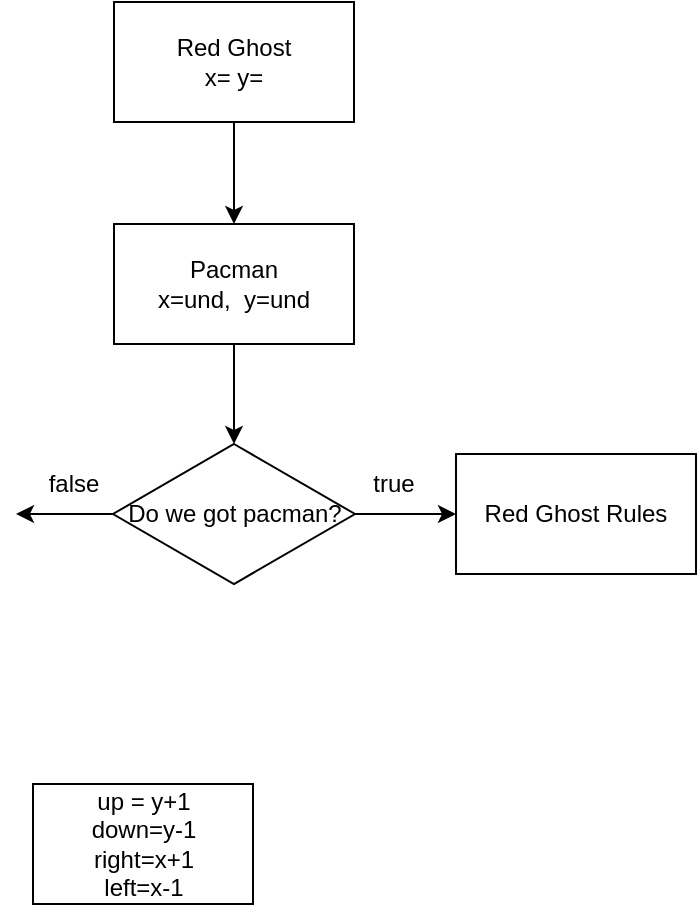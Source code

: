 <mxfile version="13.1.3" type="device" pages="4"><diagram id="xUiknWhPk7WAqKhcHyGb" name="Page-1"><mxGraphModel dx="793" dy="542" grid="1" gridSize="10" guides="1" tooltips="1" connect="1" arrows="1" fold="1" page="1" pageScale="1" pageWidth="827" pageHeight="1169" math="0" shadow="0"><root><mxCell id="0"/><mxCell id="1" parent="0"/><mxCell id="ZM7uPfQDfsDSM0yPWWrQ-31" style="edgeStyle=orthogonalEdgeStyle;rounded=0;orthogonalLoop=1;jettySize=auto;html=1;entryX=0.5;entryY=0;entryDx=0;entryDy=0;" parent="1" source="ZM7uPfQDfsDSM0yPWWrQ-1" target="ZM7uPfQDfsDSM0yPWWrQ-2" edge="1"><mxGeometry relative="1" as="geometry"/></mxCell><mxCell id="ZM7uPfQDfsDSM0yPWWrQ-1" value="Red Ghost&lt;br&gt;x= y=" style="rounded=0;whiteSpace=wrap;html=1;" parent="1" vertex="1"><mxGeometry x="479" y="109" width="120" height="60" as="geometry"/></mxCell><mxCell id="ZM7uPfQDfsDSM0yPWWrQ-32" style="edgeStyle=orthogonalEdgeStyle;rounded=0;orthogonalLoop=1;jettySize=auto;html=1;entryX=0.5;entryY=0;entryDx=0;entryDy=0;" parent="1" source="ZM7uPfQDfsDSM0yPWWrQ-2" target="ZM7uPfQDfsDSM0yPWWrQ-23" edge="1"><mxGeometry relative="1" as="geometry"/></mxCell><mxCell id="ZM7uPfQDfsDSM0yPWWrQ-2" value="Pacman &lt;br&gt;x=und,&amp;nbsp; y=und" style="rounded=0;whiteSpace=wrap;html=1;" parent="1" vertex="1"><mxGeometry x="479" y="220" width="120" height="60" as="geometry"/></mxCell><mxCell id="ZM7uPfQDfsDSM0yPWWrQ-22" value="up = y+1&lt;br&gt;down=y-1&lt;br&gt;right=x+1&lt;br&gt;left=x-1" style="rounded=0;whiteSpace=wrap;html=1;" parent="1" vertex="1"><mxGeometry x="438.5" y="500" width="110" height="60" as="geometry"/></mxCell><mxCell id="ZM7uPfQDfsDSM0yPWWrQ-25" style="edgeStyle=orthogonalEdgeStyle;rounded=0;orthogonalLoop=1;jettySize=auto;html=1;entryX=0;entryY=0.5;entryDx=0;entryDy=0;" parent="1" source="ZM7uPfQDfsDSM0yPWWrQ-23" edge="1"><mxGeometry relative="1" as="geometry"><mxPoint x="650" y="365" as="targetPoint"/></mxGeometry></mxCell><mxCell id="ZM7uPfQDfsDSM0yPWWrQ-30" style="edgeStyle=orthogonalEdgeStyle;rounded=0;orthogonalLoop=1;jettySize=auto;html=1;" parent="1" source="ZM7uPfQDfsDSM0yPWWrQ-23" edge="1"><mxGeometry relative="1" as="geometry"><mxPoint x="430" y="365" as="targetPoint"/><Array as="points"><mxPoint x="440" y="365"/><mxPoint x="440" y="365"/></Array></mxGeometry></mxCell><mxCell id="ZM7uPfQDfsDSM0yPWWrQ-23" value="Do we got pacman?" style="rhombus;whiteSpace=wrap;html=1;" parent="1" vertex="1"><mxGeometry x="478.5" y="330" width="121" height="70" as="geometry"/></mxCell><mxCell id="ZM7uPfQDfsDSM0yPWWrQ-24" value="Red Ghost Rules" style="rounded=0;whiteSpace=wrap;html=1;" parent="1" vertex="1"><mxGeometry x="650" y="335" width="120" height="60" as="geometry"/></mxCell><mxCell id="ZM7uPfQDfsDSM0yPWWrQ-26" value="true" style="text;html=1;strokeColor=none;fillColor=none;align=center;verticalAlign=middle;whiteSpace=wrap;rounded=0;" parent="1" vertex="1"><mxGeometry x="599" y="340" width="40" height="20" as="geometry"/></mxCell><mxCell id="ZM7uPfQDfsDSM0yPWWrQ-33" value="false" style="text;html=1;strokeColor=none;fillColor=none;align=center;verticalAlign=middle;whiteSpace=wrap;rounded=0;" parent="1" vertex="1"><mxGeometry x="438.5" y="340" width="40" height="20" as="geometry"/></mxCell></root></mxGraphModel></diagram><diagram id="23d9IxSWUcthHC6DYkQJ" name="Page-2"><mxGraphModel dx="793" dy="542" grid="1" gridSize="10" guides="1" tooltips="1" connect="1" arrows="1" fold="1" page="1" pageScale="1" pageWidth="827" pageHeight="1169" math="0" shadow="0"><root><mxCell id="140-1sOrgTjM2TYalYG4-0"/><mxCell id="140-1sOrgTjM2TYalYG4-1" parent="140-1sOrgTjM2TYalYG4-0"/><mxCell id="140-1sOrgTjM2TYalYG4-14" style="edgeStyle=orthogonalEdgeStyle;rounded=0;orthogonalLoop=1;jettySize=auto;html=1;entryX=0;entryY=0.5;entryDx=0;entryDy=0;" parent="140-1sOrgTjM2TYalYG4-1" source="140-1sOrgTjM2TYalYG4-2" target="140-1sOrgTjM2TYalYG4-13" edge="1"><mxGeometry relative="1" as="geometry"/></mxCell><mxCell id="140-1sOrgTjM2TYalYG4-2" value="Input&amp;nbsp;&lt;span style=&quot;background-color: rgb(5 , 5 , 5)&quot;&gt;&lt;font color=&quot;#fcfcfc&quot;&gt;&lt;span style=&quot;font-family: sans-serif ; font-size: 12.32px ; text-align: left&quot;&gt;&amp;nbsp;&lt;/span&gt;&lt;span style=&quot;font-family: sans-serif ; text-align: left ; font-size: 15.4px ; line-height: 1em&quot;&gt;≠&lt;/span&gt;&lt;/font&gt;&lt;/span&gt;&lt;br&gt;&amp;nbsp;W D H M S" style="shape=hexagon;perimeter=hexagonPerimeter2;whiteSpace=wrap;html=1;" parent="140-1sOrgTjM2TYalYG4-1" vertex="1"><mxGeometry x="330" y="200" width="120" height="80" as="geometry"/></mxCell><mxCell id="140-1sOrgTjM2TYalYG4-4" style="edgeStyle=orthogonalEdgeStyle;rounded=0;orthogonalLoop=1;jettySize=auto;html=1;entryX=0.5;entryY=0;entryDx=0;entryDy=0;" parent="140-1sOrgTjM2TYalYG4-1" source="140-1sOrgTjM2TYalYG4-3" target="140-1sOrgTjM2TYalYG4-2" edge="1"><mxGeometry relative="1" as="geometry"/></mxCell><mxCell id="140-1sOrgTjM2TYalYG4-3" value="Input = INT" style="shape=parallelogram;perimeter=parallelogramPerimeter;whiteSpace=wrap;html=1;" parent="140-1sOrgTjM2TYalYG4-1" vertex="1"><mxGeometry x="330" y="70" width="120" height="60" as="geometry"/></mxCell><mxCell id="140-1sOrgTjM2TYalYG4-13" value="&lt;span&gt;&amp;nbsp;W D H M S&lt;/span&gt;" style="rounded=0;whiteSpace=wrap;html=1;" parent="140-1sOrgTjM2TYalYG4-1" vertex="1"><mxGeometry x="510" y="210" width="120" height="60" as="geometry"/></mxCell><mxCell id="140-1sOrgTjM2TYalYG4-20" value="True" style="text;html=1;strokeColor=none;fillColor=none;align=center;verticalAlign=middle;whiteSpace=wrap;rounded=0;" parent="140-1sOrgTjM2TYalYG4-1" vertex="1"><mxGeometry x="460" y="220" width="40" height="20" as="geometry"/></mxCell></root></mxGraphModel></diagram><diagram id="ugZMzx_jCHLMxBNNfVHh" name="Page-3"><mxGraphModel dx="1620" dy="542" grid="1" gridSize="10" guides="1" tooltips="1" connect="1" arrows="1" fold="1" page="1" pageScale="1" pageWidth="827" pageHeight="1169" math="0" shadow="0"><root><mxCell id="BA8NF-O0XNxARotzj802-0"/><mxCell id="BA8NF-O0XNxARotzj802-1" parent="BA8NF-O0XNxARotzj802-0"/><mxCell id="MLii8AaIs1RAfi2kppfH-10" style="edgeStyle=orthogonalEdgeStyle;rounded=0;orthogonalLoop=1;jettySize=auto;html=1;" parent="BA8NF-O0XNxARotzj802-1" source="MLii8AaIs1RAfi2kppfH-0" target="MLii8AaIs1RAfi2kppfH-1" edge="1"><mxGeometry relative="1" as="geometry"/></mxCell><mxCell id="MLii8AaIs1RAfi2kppfH-0" value="user input" style="shape=parallelogram;perimeter=parallelogramPerimeter;whiteSpace=wrap;html=1;" parent="BA8NF-O0XNxARotzj802-1" vertex="1"><mxGeometry x="690" y="230" width="120" height="60" as="geometry"/></mxCell><mxCell id="MLii8AaIs1RAfi2kppfH-7" style="edgeStyle=orthogonalEdgeStyle;rounded=0;orthogonalLoop=1;jettySize=auto;html=1;" parent="BA8NF-O0XNxARotzj802-1" source="MLii8AaIs1RAfi2kppfH-1" target="MLii8AaIs1RAfi2kppfH-5" edge="1"><mxGeometry relative="1" as="geometry"/></mxCell><mxCell id="MLii8AaIs1RAfi2kppfH-11" style="edgeStyle=orthogonalEdgeStyle;rounded=0;orthogonalLoop=1;jettySize=auto;html=1;" parent="BA8NF-O0XNxARotzj802-1" source="MLii8AaIs1RAfi2kppfH-1" target="MLii8AaIs1RAfi2kppfH-2" edge="1"><mxGeometry relative="1" as="geometry"/></mxCell><mxCell id="MLii8AaIs1RAfi2kppfH-1" value="&amp;lt; 100" style="rhombus;whiteSpace=wrap;html=1;" parent="BA8NF-O0XNxARotzj802-1" vertex="1"><mxGeometry x="546" y="220" width="96" height="80" as="geometry"/></mxCell><mxCell id="MLii8AaIs1RAfi2kppfH-19" style="edgeStyle=orthogonalEdgeStyle;rounded=0;orthogonalLoop=1;jettySize=auto;html=1;entryX=0.5;entryY=1;entryDx=0;entryDy=0;" parent="BA8NF-O0XNxARotzj802-1" source="MLii8AaIs1RAfi2kppfH-2" target="MLii8AaIs1RAfi2kppfH-18" edge="1"><mxGeometry relative="1" as="geometry"/></mxCell><mxCell id="MLii8AaIs1RAfi2kppfH-20" style="edgeStyle=orthogonalEdgeStyle;rounded=0;orthogonalLoop=1;jettySize=auto;html=1;entryX=1;entryY=0.5;entryDx=0;entryDy=0;" parent="BA8NF-O0XNxARotzj802-1" source="MLii8AaIs1RAfi2kppfH-2" target="MLii8AaIs1RAfi2kppfH-3" edge="1"><mxGeometry relative="1" as="geometry"/></mxCell><mxCell id="MLii8AaIs1RAfi2kppfH-2" value="&amp;lt; 50" style="rhombus;whiteSpace=wrap;html=1;" parent="BA8NF-O0XNxARotzj802-1" vertex="1"><mxGeometry x="394" y="220" width="96" height="80" as="geometry"/></mxCell><mxCell id="MLii8AaIs1RAfi2kppfH-23" style="edgeStyle=orthogonalEdgeStyle;rounded=0;orthogonalLoop=1;jettySize=auto;html=1;entryX=1;entryY=0.5;entryDx=0;entryDy=0;" parent="BA8NF-O0XNxARotzj802-1" source="MLii8AaIs1RAfi2kppfH-3" target="MLii8AaIs1RAfi2kppfH-4" edge="1"><mxGeometry relative="1" as="geometry"/></mxCell><mxCell id="MLii8AaIs1RAfi2kppfH-31" style="edgeStyle=orthogonalEdgeStyle;rounded=0;orthogonalLoop=1;jettySize=auto;html=1;entryX=0.5;entryY=0;entryDx=0;entryDy=0;" parent="BA8NF-O0XNxARotzj802-1" source="MLii8AaIs1RAfi2kppfH-3" target="MLii8AaIs1RAfi2kppfH-22" edge="1"><mxGeometry relative="1" as="geometry"/></mxCell><mxCell id="MLii8AaIs1RAfi2kppfH-3" value="&amp;lt; 20" style="rhombus;whiteSpace=wrap;html=1;" parent="BA8NF-O0XNxARotzj802-1" vertex="1"><mxGeometry x="232" y="220" width="96" height="80" as="geometry"/></mxCell><mxCell id="MLii8AaIs1RAfi2kppfH-34" style="edgeStyle=orthogonalEdgeStyle;rounded=0;orthogonalLoop=1;jettySize=auto;html=1;entryX=0.5;entryY=1;entryDx=0;entryDy=0;" parent="BA8NF-O0XNxARotzj802-1" source="MLii8AaIs1RAfi2kppfH-4" target="MLii8AaIs1RAfi2kppfH-33" edge="1"><mxGeometry relative="1" as="geometry"/></mxCell><mxCell id="MLii8AaIs1RAfi2kppfH-36" style="edgeStyle=orthogonalEdgeStyle;rounded=0;orthogonalLoop=1;jettySize=auto;html=1;entryX=1;entryY=0.5;entryDx=0;entryDy=0;" parent="BA8NF-O0XNxARotzj802-1" source="MLii8AaIs1RAfi2kppfH-4" target="MLii8AaIs1RAfi2kppfH-35" edge="1"><mxGeometry relative="1" as="geometry"/></mxCell><mxCell id="MLii8AaIs1RAfi2kppfH-4" value="&amp;lt; 10" style="rhombus;whiteSpace=wrap;html=1;" parent="BA8NF-O0XNxARotzj802-1" vertex="1"><mxGeometry x="60" y="220" width="96" height="80" as="geometry"/></mxCell><mxCell id="MLii8AaIs1RAfi2kppfH-9" style="edgeStyle=orthogonalEdgeStyle;rounded=0;orthogonalLoop=1;jettySize=auto;html=1;entryX=0.5;entryY=0;entryDx=0;entryDy=0;" parent="BA8NF-O0XNxARotzj802-1" source="MLii8AaIs1RAfi2kppfH-5" target="MLii8AaIs1RAfi2kppfH-6" edge="1"><mxGeometry relative="1" as="geometry"/></mxCell><mxCell id="MLii8AaIs1RAfi2kppfH-16" style="edgeStyle=orthogonalEdgeStyle;rounded=0;orthogonalLoop=1;jettySize=auto;html=1;entryX=0.5;entryY=1;entryDx=0;entryDy=0;exitX=0.165;exitY=0.504;exitDx=0;exitDy=0;exitPerimeter=0;" parent="BA8NF-O0XNxARotzj802-1" source="MLii8AaIs1RAfi2kppfH-5" target="MLii8AaIs1RAfi2kppfH-2" edge="1"><mxGeometry relative="1" as="geometry"/></mxCell><mxCell id="MLii8AaIs1RAfi2kppfH-5" value="&amp;lt; 100" style="shape=step;perimeter=stepPerimeter;whiteSpace=wrap;html=1;fixedSize=1;" parent="BA8NF-O0XNxARotzj802-1" vertex="1"><mxGeometry x="534" y="350" width="120" height="80" as="geometry"/></mxCell><mxCell id="MLii8AaIs1RAfi2kppfH-17" style="edgeStyle=orthogonalEdgeStyle;rounded=0;orthogonalLoop=1;jettySize=auto;html=1;entryX=1;entryY=0.5;entryDx=0;entryDy=0;" parent="BA8NF-O0XNxARotzj802-1" source="MLii8AaIs1RAfi2kppfH-6" target="MLii8AaIs1RAfi2kppfH-5" edge="1"><mxGeometry relative="1" as="geometry"><Array as="points"><mxPoint x="674" y="495"/><mxPoint x="674" y="390"/></Array></mxGeometry></mxCell><mxCell id="MLii8AaIs1RAfi2kppfH-6" value="add 1 note" style="rounded=0;whiteSpace=wrap;html=1;" parent="BA8NF-O0XNxARotzj802-1" vertex="1"><mxGeometry x="544" y="470" width="100" height="50" as="geometry"/></mxCell><mxCell id="MLii8AaIs1RAfi2kppfH-12" value="false" style="text;html=1;strokeColor=none;fillColor=none;align=center;verticalAlign=middle;whiteSpace=wrap;rounded=0;" parent="BA8NF-O0XNxARotzj802-1" vertex="1"><mxGeometry x="504" y="230" width="40" height="20" as="geometry"/></mxCell><mxCell id="MLii8AaIs1RAfi2kppfH-13" value="true" style="text;html=1;strokeColor=none;fillColor=none;align=center;verticalAlign=middle;whiteSpace=wrap;rounded=0;" parent="BA8NF-O0XNxARotzj802-1" vertex="1"><mxGeometry x="602" y="310" width="40" height="20" as="geometry"/></mxCell><mxCell id="MLii8AaIs1RAfi2kppfH-14" value="true" style="text;html=1;align=center;verticalAlign=middle;resizable=0;points=[];autosize=1;" parent="BA8NF-O0XNxARotzj802-1" vertex="1"><mxGeometry x="602" y="440" width="40" height="20" as="geometry"/></mxCell><mxCell id="MLii8AaIs1RAfi2kppfH-15" value="false" style="text;html=1;align=center;verticalAlign=middle;resizable=0;points=[];autosize=1;" parent="BA8NF-O0XNxARotzj802-1" vertex="1"><mxGeometry x="490" y="360" width="40" height="20" as="geometry"/></mxCell><mxCell id="MLii8AaIs1RAfi2kppfH-21" style="edgeStyle=orthogonalEdgeStyle;rounded=0;orthogonalLoop=1;jettySize=auto;html=1;entryX=0.5;entryY=0;entryDx=0;entryDy=0;" parent="BA8NF-O0XNxARotzj802-1" source="MLii8AaIs1RAfi2kppfH-18" target="MLii8AaIs1RAfi2kppfH-3" edge="1"><mxGeometry relative="1" as="geometry"/></mxCell><mxCell id="MLii8AaIs1RAfi2kppfH-25" style="edgeStyle=orthogonalEdgeStyle;rounded=0;orthogonalLoop=1;jettySize=auto;html=1;entryX=0.5;entryY=1;entryDx=0;entryDy=0;" parent="BA8NF-O0XNxARotzj802-1" source="MLii8AaIs1RAfi2kppfH-18" target="MLii8AaIs1RAfi2kppfH-24" edge="1"><mxGeometry relative="1" as="geometry"/></mxCell><mxCell id="MLii8AaIs1RAfi2kppfH-18" value="&amp;lt; 50" style="shape=step;perimeter=stepPerimeter;whiteSpace=wrap;html=1;fixedSize=1;" parent="BA8NF-O0XNxARotzj802-1" vertex="1"><mxGeometry x="382" y="90" width="120" height="80" as="geometry"/></mxCell><mxCell id="MLii8AaIs1RAfi2kppfH-32" style="edgeStyle=orthogonalEdgeStyle;rounded=0;orthogonalLoop=1;jettySize=auto;html=1;entryX=0.5;entryY=1;entryDx=0;entryDy=0;" parent="BA8NF-O0XNxARotzj802-1" source="MLii8AaIs1RAfi2kppfH-22" target="MLii8AaIs1RAfi2kppfH-4" edge="1"><mxGeometry relative="1" as="geometry"/></mxCell><mxCell id="MLii8AaIs1RAfi2kppfH-41" style="edgeStyle=orthogonalEdgeStyle;rounded=0;orthogonalLoop=1;jettySize=auto;html=1;entryX=0.5;entryY=0;entryDx=0;entryDy=0;" parent="BA8NF-O0XNxARotzj802-1" source="MLii8AaIs1RAfi2kppfH-22" target="MLii8AaIs1RAfi2kppfH-38" edge="1"><mxGeometry relative="1" as="geometry"/></mxCell><mxCell id="MLii8AaIs1RAfi2kppfH-22" value="&amp;lt; 20" style="shape=step;perimeter=stepPerimeter;whiteSpace=wrap;html=1;fixedSize=1;" parent="BA8NF-O0XNxARotzj802-1" vertex="1"><mxGeometry x="220" y="350" width="120" height="80" as="geometry"/></mxCell><mxCell id="MLii8AaIs1RAfi2kppfH-26" style="edgeStyle=orthogonalEdgeStyle;rounded=0;orthogonalLoop=1;jettySize=auto;html=1;entryX=1;entryY=0.5;entryDx=0;entryDy=0;" parent="BA8NF-O0XNxARotzj802-1" source="MLii8AaIs1RAfi2kppfH-24" target="MLii8AaIs1RAfi2kppfH-18" edge="1"><mxGeometry relative="1" as="geometry"><Array as="points"><mxPoint x="522" y="35"/><mxPoint x="522" y="130"/></Array></mxGeometry></mxCell><mxCell id="MLii8AaIs1RAfi2kppfH-24" value="add 1 note" style="rounded=0;whiteSpace=wrap;html=1;" parent="BA8NF-O0XNxARotzj802-1" vertex="1"><mxGeometry x="392" y="10" width="100" height="50" as="geometry"/></mxCell><mxCell id="MLii8AaIs1RAfi2kppfH-27" value="false" style="text;html=1;align=center;verticalAlign=middle;resizable=0;points=[];autosize=1;" parent="BA8NF-O0XNxARotzj802-1" vertex="1"><mxGeometry x="342" y="230" width="40" height="20" as="geometry"/></mxCell><mxCell id="MLii8AaIs1RAfi2kppfH-28" value="false" style="text;html=1;align=center;verticalAlign=middle;resizable=0;points=[];autosize=1;" parent="BA8NF-O0XNxARotzj802-1" vertex="1"><mxGeometry x="180" y="230" width="40" height="20" as="geometry"/></mxCell><mxCell id="MLii8AaIs1RAfi2kppfH-29" value="true" style="text;html=1;align=center;verticalAlign=middle;resizable=0;points=[];autosize=1;" parent="BA8NF-O0XNxARotzj802-1" vertex="1"><mxGeometry x="440" y="60" width="40" height="20" as="geometry"/></mxCell><mxCell id="MLii8AaIs1RAfi2kppfH-30" value="false" style="text;html=1;align=center;verticalAlign=middle;resizable=0;points=[];autosize=1;" parent="BA8NF-O0XNxARotzj802-1" vertex="1"><mxGeometry x="342" y="110" width="40" height="20" as="geometry"/></mxCell><mxCell id="MLii8AaIs1RAfi2kppfH-37" style="edgeStyle=orthogonalEdgeStyle;rounded=0;orthogonalLoop=1;jettySize=auto;html=1;entryX=0.5;entryY=0;entryDx=0;entryDy=0;" parent="BA8NF-O0XNxARotzj802-1" source="MLii8AaIs1RAfi2kppfH-33" target="MLii8AaIs1RAfi2kppfH-35" edge="1"><mxGeometry relative="1" as="geometry"/></mxCell><mxCell id="MLii8AaIs1RAfi2kppfH-40" style="edgeStyle=orthogonalEdgeStyle;rounded=0;orthogonalLoop=1;jettySize=auto;html=1;entryX=0.5;entryY=1;entryDx=0;entryDy=0;" parent="BA8NF-O0XNxARotzj802-1" source="MLii8AaIs1RAfi2kppfH-33" target="MLii8AaIs1RAfi2kppfH-39" edge="1"><mxGeometry relative="1" as="geometry"/></mxCell><mxCell id="MLii8AaIs1RAfi2kppfH-43" style="edgeStyle=orthogonalEdgeStyle;rounded=0;orthogonalLoop=1;jettySize=auto;html=1;entryX=1;entryY=0.5;entryDx=0;entryDy=0;" parent="BA8NF-O0XNxARotzj802-1" source="MLii8AaIs1RAfi2kppfH-33" target="MLii8AaIs1RAfi2kppfH-39" edge="1"><mxGeometry relative="1" as="geometry"><Array as="points"><mxPoint x="178" y="130"/><mxPoint x="178" y="35"/></Array></mxGeometry></mxCell><mxCell id="MLii8AaIs1RAfi2kppfH-33" value="&amp;lt; 10" style="shape=step;perimeter=stepPerimeter;whiteSpace=wrap;html=1;fixedSize=1;" parent="BA8NF-O0XNxARotzj802-1" vertex="1"><mxGeometry x="48" y="90" width="120" height="80" as="geometry"/></mxCell><mxCell id="MLii8AaIs1RAfi2kppfH-35" value="atm output" style="shape=parallelogram;perimeter=parallelogramPerimeter;whiteSpace=wrap;html=1;" parent="BA8NF-O0XNxARotzj802-1" vertex="1"><mxGeometry x="-110" y="230" width="120" height="60" as="geometry"/></mxCell><mxCell id="MLii8AaIs1RAfi2kppfH-42" style="edgeStyle=orthogonalEdgeStyle;rounded=0;orthogonalLoop=1;jettySize=auto;html=1;entryX=1;entryY=0.5;entryDx=0;entryDy=0;" parent="BA8NF-O0XNxARotzj802-1" source="MLii8AaIs1RAfi2kppfH-38" target="MLii8AaIs1RAfi2kppfH-22" edge="1"><mxGeometry relative="1" as="geometry"><Array as="points"><mxPoint x="360" y="495"/><mxPoint x="360" y="390"/></Array></mxGeometry></mxCell><mxCell id="MLii8AaIs1RAfi2kppfH-38" value="add 1 note" style="rounded=0;whiteSpace=wrap;html=1;" parent="BA8NF-O0XNxARotzj802-1" vertex="1"><mxGeometry x="230" y="470" width="100" height="50" as="geometry"/></mxCell><mxCell id="MLii8AaIs1RAfi2kppfH-39" value="add 1 note" style="rounded=0;whiteSpace=wrap;html=1;" parent="BA8NF-O0XNxARotzj802-1" vertex="1"><mxGeometry x="58" y="10" width="100" height="50" as="geometry"/></mxCell><mxCell id="MLii8AaIs1RAfi2kppfH-44" value="true" style="text;html=1;align=center;verticalAlign=middle;resizable=0;points=[];autosize=1;" parent="BA8NF-O0XNxARotzj802-1" vertex="1"><mxGeometry x="110" y="60" width="40" height="20" as="geometry"/></mxCell><mxCell id="MLii8AaIs1RAfi2kppfH-45" value="true" style="text;html=1;align=center;verticalAlign=middle;resizable=0;points=[];autosize=1;" parent="BA8NF-O0XNxARotzj802-1" vertex="1"><mxGeometry x="280" y="430" width="40" height="20" as="geometry"/></mxCell><mxCell id="MLii8AaIs1RAfi2kppfH-46" value="true" style="text;html=1;align=center;verticalAlign=middle;resizable=0;points=[];autosize=1;" parent="BA8NF-O0XNxARotzj802-1" vertex="1"><mxGeometry x="280" y="310" width="40" height="20" as="geometry"/></mxCell><mxCell id="MLii8AaIs1RAfi2kppfH-47" value="true" style="text;html=1;align=center;verticalAlign=middle;resizable=0;points=[];autosize=1;" parent="BA8NF-O0XNxARotzj802-1" vertex="1"><mxGeometry x="440" y="190" width="40" height="20" as="geometry"/></mxCell><mxCell id="MLii8AaIs1RAfi2kppfH-48" value="true" style="text;html=1;align=center;verticalAlign=middle;resizable=0;points=[];autosize=1;" parent="BA8NF-O0XNxARotzj802-1" vertex="1"><mxGeometry x="110" y="190" width="40" height="20" as="geometry"/></mxCell><mxCell id="MLii8AaIs1RAfi2kppfH-49" value="false" style="text;html=1;align=center;verticalAlign=middle;resizable=0;points=[];autosize=1;" parent="BA8NF-O0XNxARotzj802-1" vertex="1"><mxGeometry x="190" y="370" width="40" height="20" as="geometry"/></mxCell><mxCell id="MLii8AaIs1RAfi2kppfH-50" value="false" style="text;html=1;align=center;verticalAlign=middle;resizable=0;points=[];autosize=1;" parent="BA8NF-O0XNxARotzj802-1" vertex="1"><mxGeometry x="10" y="110" width="40" height="20" as="geometry"/></mxCell></root></mxGraphModel></diagram><diagram name="Page-4" id="A4Q7VcZiqvXoEB1tw4ut"><mxGraphModel dx="1960" dy="1943" grid="1" gridSize="10" guides="1" tooltips="1" connect="1" arrows="1" fold="1" page="1" pageScale="1" pageWidth="827" pageHeight="1169" math="0" shadow="0"><root><mxCell id="WHzMnQ_Ypov_a2lmq-dl-0"/><mxCell id="WHzMnQ_Ypov_a2lmq-dl-1" parent="WHzMnQ_Ypov_a2lmq-dl-0"/><mxCell id="WHzMnQ_Ypov_a2lmq-dl-2" style="edgeStyle=orthogonalEdgeStyle;rounded=0;orthogonalLoop=1;jettySize=auto;html=1;" edge="1" parent="WHzMnQ_Ypov_a2lmq-dl-1" source="WHzMnQ_Ypov_a2lmq-dl-3" target="WHzMnQ_Ypov_a2lmq-dl-6"><mxGeometry relative="1" as="geometry"/></mxCell><mxCell id="WHzMnQ_Ypov_a2lmq-dl-3" value="user input" style="shape=parallelogram;perimeter=parallelogramPerimeter;whiteSpace=wrap;html=1;" vertex="1" parent="WHzMnQ_Ypov_a2lmq-dl-1"><mxGeometry x="690" y="230" width="120" height="60" as="geometry"/></mxCell><mxCell id="WHzMnQ_Ypov_a2lmq-dl-5" style="edgeStyle=orthogonalEdgeStyle;rounded=0;orthogonalLoop=1;jettySize=auto;html=1;" edge="1" parent="WHzMnQ_Ypov_a2lmq-dl-1" source="WHzMnQ_Ypov_a2lmq-dl-6" target="WHzMnQ_Ypov_a2lmq-dl-9"><mxGeometry relative="1" as="geometry"/></mxCell><mxCell id="WHzMnQ_Ypov_a2lmq-dl-53" style="edgeStyle=orthogonalEdgeStyle;rounded=0;orthogonalLoop=1;jettySize=auto;html=1;entryX=0.5;entryY=0;entryDx=0;entryDy=0;" edge="1" parent="WHzMnQ_Ypov_a2lmq-dl-1" source="WHzMnQ_Ypov_a2lmq-dl-6" target="WHzMnQ_Ypov_a2lmq-dl-61"><mxGeometry relative="1" as="geometry"/></mxCell><mxCell id="WHzMnQ_Ypov_a2lmq-dl-6" value="&amp;gt; 100" style="rhombus;whiteSpace=wrap;html=1;" vertex="1" parent="WHzMnQ_Ypov_a2lmq-dl-1"><mxGeometry x="546" y="220" width="96" height="80" as="geometry"/></mxCell><mxCell id="WHzMnQ_Ypov_a2lmq-dl-7" style="edgeStyle=orthogonalEdgeStyle;rounded=0;orthogonalLoop=1;jettySize=auto;html=1;entryX=0.5;entryY=1;entryDx=0;entryDy=0;" edge="1" parent="WHzMnQ_Ypov_a2lmq-dl-1" source="WHzMnQ_Ypov_a2lmq-dl-9" target="WHzMnQ_Ypov_a2lmq-dl-27"><mxGeometry relative="1" as="geometry"/></mxCell><mxCell id="WHzMnQ_Ypov_a2lmq-dl-8" style="edgeStyle=orthogonalEdgeStyle;rounded=0;orthogonalLoop=1;jettySize=auto;html=1;entryX=1;entryY=0.5;entryDx=0;entryDy=0;" edge="1" parent="WHzMnQ_Ypov_a2lmq-dl-1" source="WHzMnQ_Ypov_a2lmq-dl-9" target="WHzMnQ_Ypov_a2lmq-dl-12"><mxGeometry relative="1" as="geometry"/></mxCell><mxCell id="WHzMnQ_Ypov_a2lmq-dl-9" value="&amp;gt; 50" style="rhombus;whiteSpace=wrap;html=1;" vertex="1" parent="WHzMnQ_Ypov_a2lmq-dl-1"><mxGeometry x="394" y="220" width="96" height="80" as="geometry"/></mxCell><mxCell id="WHzMnQ_Ypov_a2lmq-dl-10" style="edgeStyle=orthogonalEdgeStyle;rounded=0;orthogonalLoop=1;jettySize=auto;html=1;entryX=1;entryY=0.5;entryDx=0;entryDy=0;" edge="1" parent="WHzMnQ_Ypov_a2lmq-dl-1" source="WHzMnQ_Ypov_a2lmq-dl-12" target="WHzMnQ_Ypov_a2lmq-dl-15"><mxGeometry relative="1" as="geometry"/></mxCell><mxCell id="WHzMnQ_Ypov_a2lmq-dl-11" style="edgeStyle=orthogonalEdgeStyle;rounded=0;orthogonalLoop=1;jettySize=auto;html=1;entryX=0.5;entryY=0;entryDx=0;entryDy=0;" edge="1" parent="WHzMnQ_Ypov_a2lmq-dl-1" source="WHzMnQ_Ypov_a2lmq-dl-12" target="WHzMnQ_Ypov_a2lmq-dl-30"><mxGeometry relative="1" as="geometry"/></mxCell><mxCell id="WHzMnQ_Ypov_a2lmq-dl-12" value="&amp;gt; 20" style="rhombus;whiteSpace=wrap;html=1;" vertex="1" parent="WHzMnQ_Ypov_a2lmq-dl-1"><mxGeometry x="232" y="220" width="96" height="80" as="geometry"/></mxCell><mxCell id="WHzMnQ_Ypov_a2lmq-dl-14" style="edgeStyle=orthogonalEdgeStyle;rounded=0;orthogonalLoop=1;jettySize=auto;html=1;entryX=1;entryY=0.5;entryDx=0;entryDy=0;" edge="1" parent="WHzMnQ_Ypov_a2lmq-dl-1" source="WHzMnQ_Ypov_a2lmq-dl-15" target="WHzMnQ_Ypov_a2lmq-dl-41"><mxGeometry relative="1" as="geometry"/></mxCell><mxCell id="WHzMnQ_Ypov_a2lmq-dl-100" style="edgeStyle=orthogonalEdgeStyle;rounded=0;orthogonalLoop=1;jettySize=auto;html=1;entryX=0.5;entryY=1;entryDx=0;entryDy=0;" edge="1" parent="WHzMnQ_Ypov_a2lmq-dl-1" source="WHzMnQ_Ypov_a2lmq-dl-15" target="WHzMnQ_Ypov_a2lmq-dl-89"><mxGeometry relative="1" as="geometry"/></mxCell><mxCell id="WHzMnQ_Ypov_a2lmq-dl-15" value="&amp;gt; 10" style="rhombus;whiteSpace=wrap;html=1;" vertex="1" parent="WHzMnQ_Ypov_a2lmq-dl-1"><mxGeometry x="60" y="220" width="96" height="80" as="geometry"/></mxCell><mxCell id="WHzMnQ_Ypov_a2lmq-dl-16" style="edgeStyle=orthogonalEdgeStyle;rounded=0;orthogonalLoop=1;jettySize=auto;html=1;entryX=0.5;entryY=0;entryDx=0;entryDy=0;" edge="1" parent="WHzMnQ_Ypov_a2lmq-dl-1" target="WHzMnQ_Ypov_a2lmq-dl-20"><mxGeometry relative="1" as="geometry"><mxPoint x="594" y="590" as="sourcePoint"/></mxGeometry></mxCell><mxCell id="WHzMnQ_Ypov_a2lmq-dl-17" style="edgeStyle=orthogonalEdgeStyle;rounded=0;orthogonalLoop=1;jettySize=auto;html=1;entryX=0.5;entryY=1;entryDx=0;entryDy=0;exitX=0.165;exitY=0.504;exitDx=0;exitDy=0;exitPerimeter=0;" edge="1" parent="WHzMnQ_Ypov_a2lmq-dl-1" target="WHzMnQ_Ypov_a2lmq-dl-9"><mxGeometry relative="1" as="geometry"><mxPoint x="553.8" y="550.32" as="sourcePoint"/></mxGeometry></mxCell><mxCell id="WHzMnQ_Ypov_a2lmq-dl-19" style="edgeStyle=orthogonalEdgeStyle;rounded=0;orthogonalLoop=1;jettySize=auto;html=1;entryX=1;entryY=0.5;entryDx=0;entryDy=0;" edge="1" parent="WHzMnQ_Ypov_a2lmq-dl-1" source="WHzMnQ_Ypov_a2lmq-dl-20" target="WHzMnQ_Ypov_a2lmq-dl-61"><mxGeometry relative="1" as="geometry"><Array as="points"><mxPoint x="674" y="655"/><mxPoint x="674" y="400"/></Array><mxPoint x="670" y="450" as="targetPoint"/></mxGeometry></mxCell><mxCell id="WHzMnQ_Ypov_a2lmq-dl-20" value="add 1 note" style="rounded=0;whiteSpace=wrap;html=1;" vertex="1" parent="WHzMnQ_Ypov_a2lmq-dl-1"><mxGeometry x="544" y="630" width="100" height="50" as="geometry"/></mxCell><mxCell id="WHzMnQ_Ypov_a2lmq-dl-21" value="false" style="text;html=1;strokeColor=none;fillColor=none;align=center;verticalAlign=middle;whiteSpace=wrap;rounded=0;" vertex="1" parent="WHzMnQ_Ypov_a2lmq-dl-1"><mxGeometry x="504" y="230" width="40" height="20" as="geometry"/></mxCell><mxCell id="WHzMnQ_Ypov_a2lmq-dl-22" value="true" style="text;html=1;strokeColor=none;fillColor=none;align=center;verticalAlign=middle;whiteSpace=wrap;rounded=0;" vertex="1" parent="WHzMnQ_Ypov_a2lmq-dl-1"><mxGeometry x="602" y="310" width="40" height="20" as="geometry"/></mxCell><mxCell id="WHzMnQ_Ypov_a2lmq-dl-23" value="true" style="text;html=1;align=center;verticalAlign=middle;resizable=0;points=[];autosize=1;" vertex="1" parent="WHzMnQ_Ypov_a2lmq-dl-1"><mxGeometry x="602" y="600" width="40" height="20" as="geometry"/></mxCell><mxCell id="WHzMnQ_Ypov_a2lmq-dl-24" value="false" style="text;html=1;align=center;verticalAlign=middle;resizable=0;points=[];autosize=1;" vertex="1" parent="WHzMnQ_Ypov_a2lmq-dl-1"><mxGeometry x="470" y="510" width="40" height="20" as="geometry"/></mxCell><mxCell id="WHzMnQ_Ypov_a2lmq-dl-67" style="edgeStyle=orthogonalEdgeStyle;rounded=0;orthogonalLoop=1;jettySize=auto;html=1;entryX=0.5;entryY=1;entryDx=0;entryDy=0;" edge="1" parent="WHzMnQ_Ypov_a2lmq-dl-1" target="WHzMnQ_Ypov_a2lmq-dl-66"><mxGeometry relative="1" as="geometry"><mxPoint x="540" y="130" as="targetPoint"/><mxPoint x="440" y="90" as="sourcePoint"/><Array as="points"/></mxGeometry></mxCell><mxCell id="WHzMnQ_Ypov_a2lmq-dl-27" value="&amp;gt; 50" style="shape=step;perimeter=stepPerimeter;whiteSpace=wrap;html=1;fixedSize=1;" vertex="1" parent="WHzMnQ_Ypov_a2lmq-dl-1"><mxGeometry x="382" y="90" width="120" height="80" as="geometry"/></mxCell><mxCell id="WHzMnQ_Ypov_a2lmq-dl-84" style="edgeStyle=orthogonalEdgeStyle;rounded=0;orthogonalLoop=1;jettySize=auto;html=1;entryX=0.5;entryY=0;entryDx=0;entryDy=0;" edge="1" parent="WHzMnQ_Ypov_a2lmq-dl-1" source="WHzMnQ_Ypov_a2lmq-dl-30" target="WHzMnQ_Ypov_a2lmq-dl-81"><mxGeometry relative="1" as="geometry"/></mxCell><mxCell id="WHzMnQ_Ypov_a2lmq-dl-30" value="&amp;gt; 20" style="shape=step;perimeter=stepPerimeter;whiteSpace=wrap;html=1;fixedSize=1;" vertex="1" parent="WHzMnQ_Ypov_a2lmq-dl-1"><mxGeometry x="220" y="350" width="120" height="80" as="geometry"/></mxCell><mxCell id="WHzMnQ_Ypov_a2lmq-dl-75" style="edgeStyle=orthogonalEdgeStyle;rounded=0;orthogonalLoop=1;jettySize=auto;html=1;exitX=0;exitY=0.5;exitDx=0;exitDy=0;entryX=0;entryY=0.5;entryDx=0;entryDy=0;" edge="1" parent="WHzMnQ_Ypov_a2lmq-dl-1" source="WHzMnQ_Ypov_a2lmq-dl-32" target="WHzMnQ_Ypov_a2lmq-dl-32"><mxGeometry relative="1" as="geometry"><mxPoint x="330" y="-95" as="targetPoint"/></mxGeometry></mxCell><mxCell id="WHzMnQ_Ypov_a2lmq-dl-76" style="edgeStyle=orthogonalEdgeStyle;rounded=0;orthogonalLoop=1;jettySize=auto;html=1;exitX=1;exitY=0.5;exitDx=0;exitDy=0;entryX=1;entryY=0.5;entryDx=0;entryDy=0;" edge="1" parent="WHzMnQ_Ypov_a2lmq-dl-1" source="WHzMnQ_Ypov_a2lmq-dl-32" target="WHzMnQ_Ypov_a2lmq-dl-27"><mxGeometry relative="1" as="geometry"><Array as="points"><mxPoint x="560" y="-95"/><mxPoint x="560" y="130"/></Array></mxGeometry></mxCell><mxCell id="WHzMnQ_Ypov_a2lmq-dl-32" value="add 1 note" style="rounded=0;whiteSpace=wrap;html=1;" vertex="1" parent="WHzMnQ_Ypov_a2lmq-dl-1"><mxGeometry x="390" y="-120" width="100" height="50" as="geometry"/></mxCell><mxCell id="WHzMnQ_Ypov_a2lmq-dl-33" value="false" style="text;html=1;align=center;verticalAlign=middle;resizable=0;points=[];autosize=1;" vertex="1" parent="WHzMnQ_Ypov_a2lmq-dl-1"><mxGeometry x="342" y="230" width="40" height="20" as="geometry"/></mxCell><mxCell id="WHzMnQ_Ypov_a2lmq-dl-34" value="false" style="text;html=1;align=center;verticalAlign=middle;resizable=0;points=[];autosize=1;" vertex="1" parent="WHzMnQ_Ypov_a2lmq-dl-1"><mxGeometry x="180" y="230" width="40" height="20" as="geometry"/></mxCell><mxCell id="WHzMnQ_Ypov_a2lmq-dl-41" value="atm output" style="shape=parallelogram;perimeter=parallelogramPerimeter;whiteSpace=wrap;html=1;" vertex="1" parent="WHzMnQ_Ypov_a2lmq-dl-1"><mxGeometry x="-130" y="230" width="140" height="60" as="geometry"/></mxCell><mxCell id="WHzMnQ_Ypov_a2lmq-dl-85" style="edgeStyle=orthogonalEdgeStyle;rounded=0;orthogonalLoop=1;jettySize=auto;html=1;entryX=1;entryY=0.5;entryDx=0;entryDy=0;" edge="1" parent="WHzMnQ_Ypov_a2lmq-dl-1" source="WHzMnQ_Ypov_a2lmq-dl-43" target="WHzMnQ_Ypov_a2lmq-dl-30"><mxGeometry relative="1" as="geometry"><Array as="points"><mxPoint x="360" y="655"/><mxPoint x="360" y="390"/></Array></mxGeometry></mxCell><mxCell id="WHzMnQ_Ypov_a2lmq-dl-43" value="add 1 note" style="rounded=0;whiteSpace=wrap;html=1;" vertex="1" parent="WHzMnQ_Ypov_a2lmq-dl-1"><mxGeometry x="230" y="630" width="100" height="50" as="geometry"/></mxCell><mxCell id="WHzMnQ_Ypov_a2lmq-dl-46" value="true" style="text;html=1;align=center;verticalAlign=middle;resizable=0;points=[];autosize=1;" vertex="1" parent="WHzMnQ_Ypov_a2lmq-dl-1"><mxGeometry x="288" y="585" width="40" height="20" as="geometry"/></mxCell><mxCell id="WHzMnQ_Ypov_a2lmq-dl-47" value="true" style="text;html=1;align=center;verticalAlign=middle;resizable=0;points=[];autosize=1;" vertex="1" parent="WHzMnQ_Ypov_a2lmq-dl-1"><mxGeometry x="280" y="310" width="40" height="20" as="geometry"/></mxCell><mxCell id="WHzMnQ_Ypov_a2lmq-dl-48" value="true" style="text;html=1;align=center;verticalAlign=middle;resizable=0;points=[];autosize=1;" vertex="1" parent="WHzMnQ_Ypov_a2lmq-dl-1"><mxGeometry x="440" y="190" width="40" height="20" as="geometry"/></mxCell><mxCell id="WHzMnQ_Ypov_a2lmq-dl-50" value="false" style="text;html=1;align=center;verticalAlign=middle;resizable=0;points=[];autosize=1;" vertex="1" parent="WHzMnQ_Ypov_a2lmq-dl-1"><mxGeometry x="180" y="490" width="40" height="20" as="geometry"/></mxCell><mxCell id="WHzMnQ_Ypov_a2lmq-dl-58" style="edgeStyle=orthogonalEdgeStyle;rounded=0;orthogonalLoop=1;jettySize=auto;html=1;entryX=0.5;entryY=0;entryDx=0;entryDy=0;" edge="1" parent="WHzMnQ_Ypov_a2lmq-dl-1" source="WHzMnQ_Ypov_a2lmq-dl-52"><mxGeometry relative="1" as="geometry"><mxPoint x="594" y="510" as="targetPoint"/></mxGeometry></mxCell><mxCell id="WHzMnQ_Ypov_a2lmq-dl-59" style="edgeStyle=orthogonalEdgeStyle;rounded=0;orthogonalLoop=1;jettySize=auto;html=1;entryX=0.5;entryY=1;entryDx=0;entryDy=0;" edge="1" parent="WHzMnQ_Ypov_a2lmq-dl-1" source="WHzMnQ_Ypov_a2lmq-dl-52" target="WHzMnQ_Ypov_a2lmq-dl-9"><mxGeometry relative="1" as="geometry"/></mxCell><mxCell id="WHzMnQ_Ypov_a2lmq-dl-52" value="100 available?" style="rhombus;whiteSpace=wrap;html=1;" vertex="1" parent="WHzMnQ_Ypov_a2lmq-dl-1"><mxGeometry x="536" y="510" width="116" height="80" as="geometry"/></mxCell><mxCell id="WHzMnQ_Ypov_a2lmq-dl-64" style="edgeStyle=orthogonalEdgeStyle;rounded=0;orthogonalLoop=1;jettySize=auto;html=1;" edge="1" parent="WHzMnQ_Ypov_a2lmq-dl-1" source="WHzMnQ_Ypov_a2lmq-dl-61"><mxGeometry relative="1" as="geometry"><mxPoint x="594" y="510" as="targetPoint"/></mxGeometry></mxCell><mxCell id="WHzMnQ_Ypov_a2lmq-dl-61" value="&amp;gt; 100" style="shape=step;perimeter=stepPerimeter;whiteSpace=wrap;html=1;fixedSize=1;" vertex="1" parent="WHzMnQ_Ypov_a2lmq-dl-1"><mxGeometry x="534" y="360" width="120" height="80" as="geometry"/></mxCell><mxCell id="WHzMnQ_Ypov_a2lmq-dl-69" value="true" style="text;html=1;align=center;verticalAlign=middle;resizable=0;points=[];autosize=1;" vertex="1" parent="WHzMnQ_Ypov_a2lmq-dl-1"><mxGeometry x="464" y="-60" width="40" height="20" as="geometry"/></mxCell><mxCell id="WHzMnQ_Ypov_a2lmq-dl-74" style="edgeStyle=orthogonalEdgeStyle;rounded=0;orthogonalLoop=1;jettySize=auto;html=1;exitX=0.5;exitY=0;exitDx=0;exitDy=0;entryX=0.5;entryY=1;entryDx=0;entryDy=0;" edge="1" parent="WHzMnQ_Ypov_a2lmq-dl-1" source="WHzMnQ_Ypov_a2lmq-dl-66" target="WHzMnQ_Ypov_a2lmq-dl-32"><mxGeometry relative="1" as="geometry"/></mxCell><mxCell id="WHzMnQ_Ypov_a2lmq-dl-79" style="edgeStyle=orthogonalEdgeStyle;rounded=0;orthogonalLoop=1;jettySize=auto;html=1;exitX=0;exitY=0.5;exitDx=0;exitDy=0;entryX=0.5;entryY=0;entryDx=0;entryDy=0;" edge="1" parent="WHzMnQ_Ypov_a2lmq-dl-1" source="WHzMnQ_Ypov_a2lmq-dl-66" target="WHzMnQ_Ypov_a2lmq-dl-12"><mxGeometry relative="1" as="geometry"><mxPoint x="280" y="210" as="targetPoint"/></mxGeometry></mxCell><mxCell id="WHzMnQ_Ypov_a2lmq-dl-66" value="50 available?" style="rhombus;whiteSpace=wrap;html=1;" vertex="1" parent="WHzMnQ_Ypov_a2lmq-dl-1"><mxGeometry x="382" y="-40" width="116" height="80" as="geometry"/></mxCell><mxCell id="WHzMnQ_Ypov_a2lmq-dl-80" value="false" style="text;html=1;align=center;verticalAlign=middle;resizable=0;points=[];autosize=1;" vertex="1" parent="WHzMnQ_Ypov_a2lmq-dl-1"><mxGeometry x="310" y="-30" width="40" height="20" as="geometry"/></mxCell><mxCell id="WHzMnQ_Ypov_a2lmq-dl-83" style="edgeStyle=orthogonalEdgeStyle;rounded=0;orthogonalLoop=1;jettySize=auto;html=1;entryX=0.5;entryY=0;entryDx=0;entryDy=0;" edge="1" parent="WHzMnQ_Ypov_a2lmq-dl-1" source="WHzMnQ_Ypov_a2lmq-dl-81" target="WHzMnQ_Ypov_a2lmq-dl-43"><mxGeometry relative="1" as="geometry"/></mxCell><mxCell id="WHzMnQ_Ypov_a2lmq-dl-86" style="edgeStyle=orthogonalEdgeStyle;rounded=0;orthogonalLoop=1;jettySize=auto;html=1;" edge="1" parent="WHzMnQ_Ypov_a2lmq-dl-1" source="WHzMnQ_Ypov_a2lmq-dl-81" target="WHzMnQ_Ypov_a2lmq-dl-15"><mxGeometry relative="1" as="geometry"/></mxCell><mxCell id="WHzMnQ_Ypov_a2lmq-dl-81" value="100 available?" style="rhombus;whiteSpace=wrap;html=1;" vertex="1" parent="WHzMnQ_Ypov_a2lmq-dl-1"><mxGeometry x="222" y="480" width="116" height="80" as="geometry"/></mxCell><mxCell id="WHzMnQ_Ypov_a2lmq-dl-88" style="edgeStyle=orthogonalEdgeStyle;rounded=0;orthogonalLoop=1;jettySize=auto;html=1;entryX=0.5;entryY=1;entryDx=0;entryDy=0;" edge="1" parent="WHzMnQ_Ypov_a2lmq-dl-1" target="WHzMnQ_Ypov_a2lmq-dl-96"><mxGeometry relative="1" as="geometry"><mxPoint x="202" y="130" as="targetPoint"/><mxPoint x="102" y="90" as="sourcePoint"/><Array as="points"/></mxGeometry></mxCell><mxCell id="WHzMnQ_Ypov_a2lmq-dl-89" value="&amp;gt; 10" style="shape=step;perimeter=stepPerimeter;whiteSpace=wrap;html=1;fixedSize=1;" vertex="1" parent="WHzMnQ_Ypov_a2lmq-dl-1"><mxGeometry x="44" y="90" width="120" height="80" as="geometry"/></mxCell><mxCell id="WHzMnQ_Ypov_a2lmq-dl-90" style="edgeStyle=orthogonalEdgeStyle;rounded=0;orthogonalLoop=1;jettySize=auto;html=1;exitX=1;exitY=0.5;exitDx=0;exitDy=0;entryX=1;entryY=0.5;entryDx=0;entryDy=0;" edge="1" parent="WHzMnQ_Ypov_a2lmq-dl-1" source="WHzMnQ_Ypov_a2lmq-dl-91" target="WHzMnQ_Ypov_a2lmq-dl-89"><mxGeometry relative="1" as="geometry"><Array as="points"><mxPoint x="222" y="-95"/><mxPoint x="222" y="130"/></Array></mxGeometry></mxCell><mxCell id="WHzMnQ_Ypov_a2lmq-dl-91" value="add 1 note" style="rounded=0;whiteSpace=wrap;html=1;" vertex="1" parent="WHzMnQ_Ypov_a2lmq-dl-1"><mxGeometry x="52" y="-120" width="100" height="50" as="geometry"/></mxCell><mxCell id="WHzMnQ_Ypov_a2lmq-dl-92" value="true" style="text;html=1;align=center;verticalAlign=middle;resizable=0;points=[];autosize=1;" vertex="1" parent="WHzMnQ_Ypov_a2lmq-dl-1"><mxGeometry x="124" y="190" width="40" height="20" as="geometry"/></mxCell><mxCell id="WHzMnQ_Ypov_a2lmq-dl-93" value="true" style="text;html=1;align=center;verticalAlign=middle;resizable=0;points=[];autosize=1;" vertex="1" parent="WHzMnQ_Ypov_a2lmq-dl-1"><mxGeometry x="126" y="-60" width="40" height="20" as="geometry"/></mxCell><mxCell id="WHzMnQ_Ypov_a2lmq-dl-94" style="edgeStyle=orthogonalEdgeStyle;rounded=0;orthogonalLoop=1;jettySize=auto;html=1;exitX=0.5;exitY=0;exitDx=0;exitDy=0;entryX=0.5;entryY=1;entryDx=0;entryDy=0;" edge="1" parent="WHzMnQ_Ypov_a2lmq-dl-1" source="WHzMnQ_Ypov_a2lmq-dl-96" target="WHzMnQ_Ypov_a2lmq-dl-91"><mxGeometry relative="1" as="geometry"/></mxCell><mxCell id="WHzMnQ_Ypov_a2lmq-dl-95" style="edgeStyle=orthogonalEdgeStyle;rounded=0;orthogonalLoop=1;jettySize=auto;html=1;exitX=0;exitY=0.5;exitDx=0;exitDy=0;entryX=0.5;entryY=0;entryDx=0;entryDy=0;" edge="1" parent="WHzMnQ_Ypov_a2lmq-dl-1" source="WHzMnQ_Ypov_a2lmq-dl-96" target="WHzMnQ_Ypov_a2lmq-dl-102"><mxGeometry relative="1" as="geometry"><mxPoint x="-58" y="220" as="targetPoint"/><Array as="points"><mxPoint x="-160"/></Array></mxGeometry></mxCell><mxCell id="WHzMnQ_Ypov_a2lmq-dl-96" value="10 available?" style="rhombus;whiteSpace=wrap;html=1;" vertex="1" parent="WHzMnQ_Ypov_a2lmq-dl-1"><mxGeometry x="44" y="-40" width="116" height="80" as="geometry"/></mxCell><mxCell id="WHzMnQ_Ypov_a2lmq-dl-97" value="false" style="text;html=1;align=center;verticalAlign=middle;resizable=0;points=[];autosize=1;" vertex="1" parent="WHzMnQ_Ypov_a2lmq-dl-1"><mxGeometry x="-28" y="-30" width="40" height="20" as="geometry"/></mxCell><mxCell id="WHzMnQ_Ypov_a2lmq-dl-104" style="edgeStyle=orthogonalEdgeStyle;rounded=0;orthogonalLoop=1;jettySize=auto;html=1;entryX=0.5;entryY=1;entryDx=0;entryDy=0;" edge="1" parent="WHzMnQ_Ypov_a2lmq-dl-1" source="WHzMnQ_Ypov_a2lmq-dl-102" target="WHzMnQ_Ypov_a2lmq-dl-3"><mxGeometry relative="1" as="geometry"><Array as="points"><mxPoint x="-160" y="780"/><mxPoint x="750" y="780"/></Array></mxGeometry></mxCell><mxCell id="WHzMnQ_Ypov_a2lmq-dl-102" value="&quot;no 10 bills available&quot;" style="shape=parallelogram;perimeter=parallelogramPerimeter;whiteSpace=wrap;html=1;" vertex="1" parent="WHzMnQ_Ypov_a2lmq-dl-1"><mxGeometry x="-240" y="70" width="160" height="60" as="geometry"/></mxCell></root></mxGraphModel></diagram></mxfile>